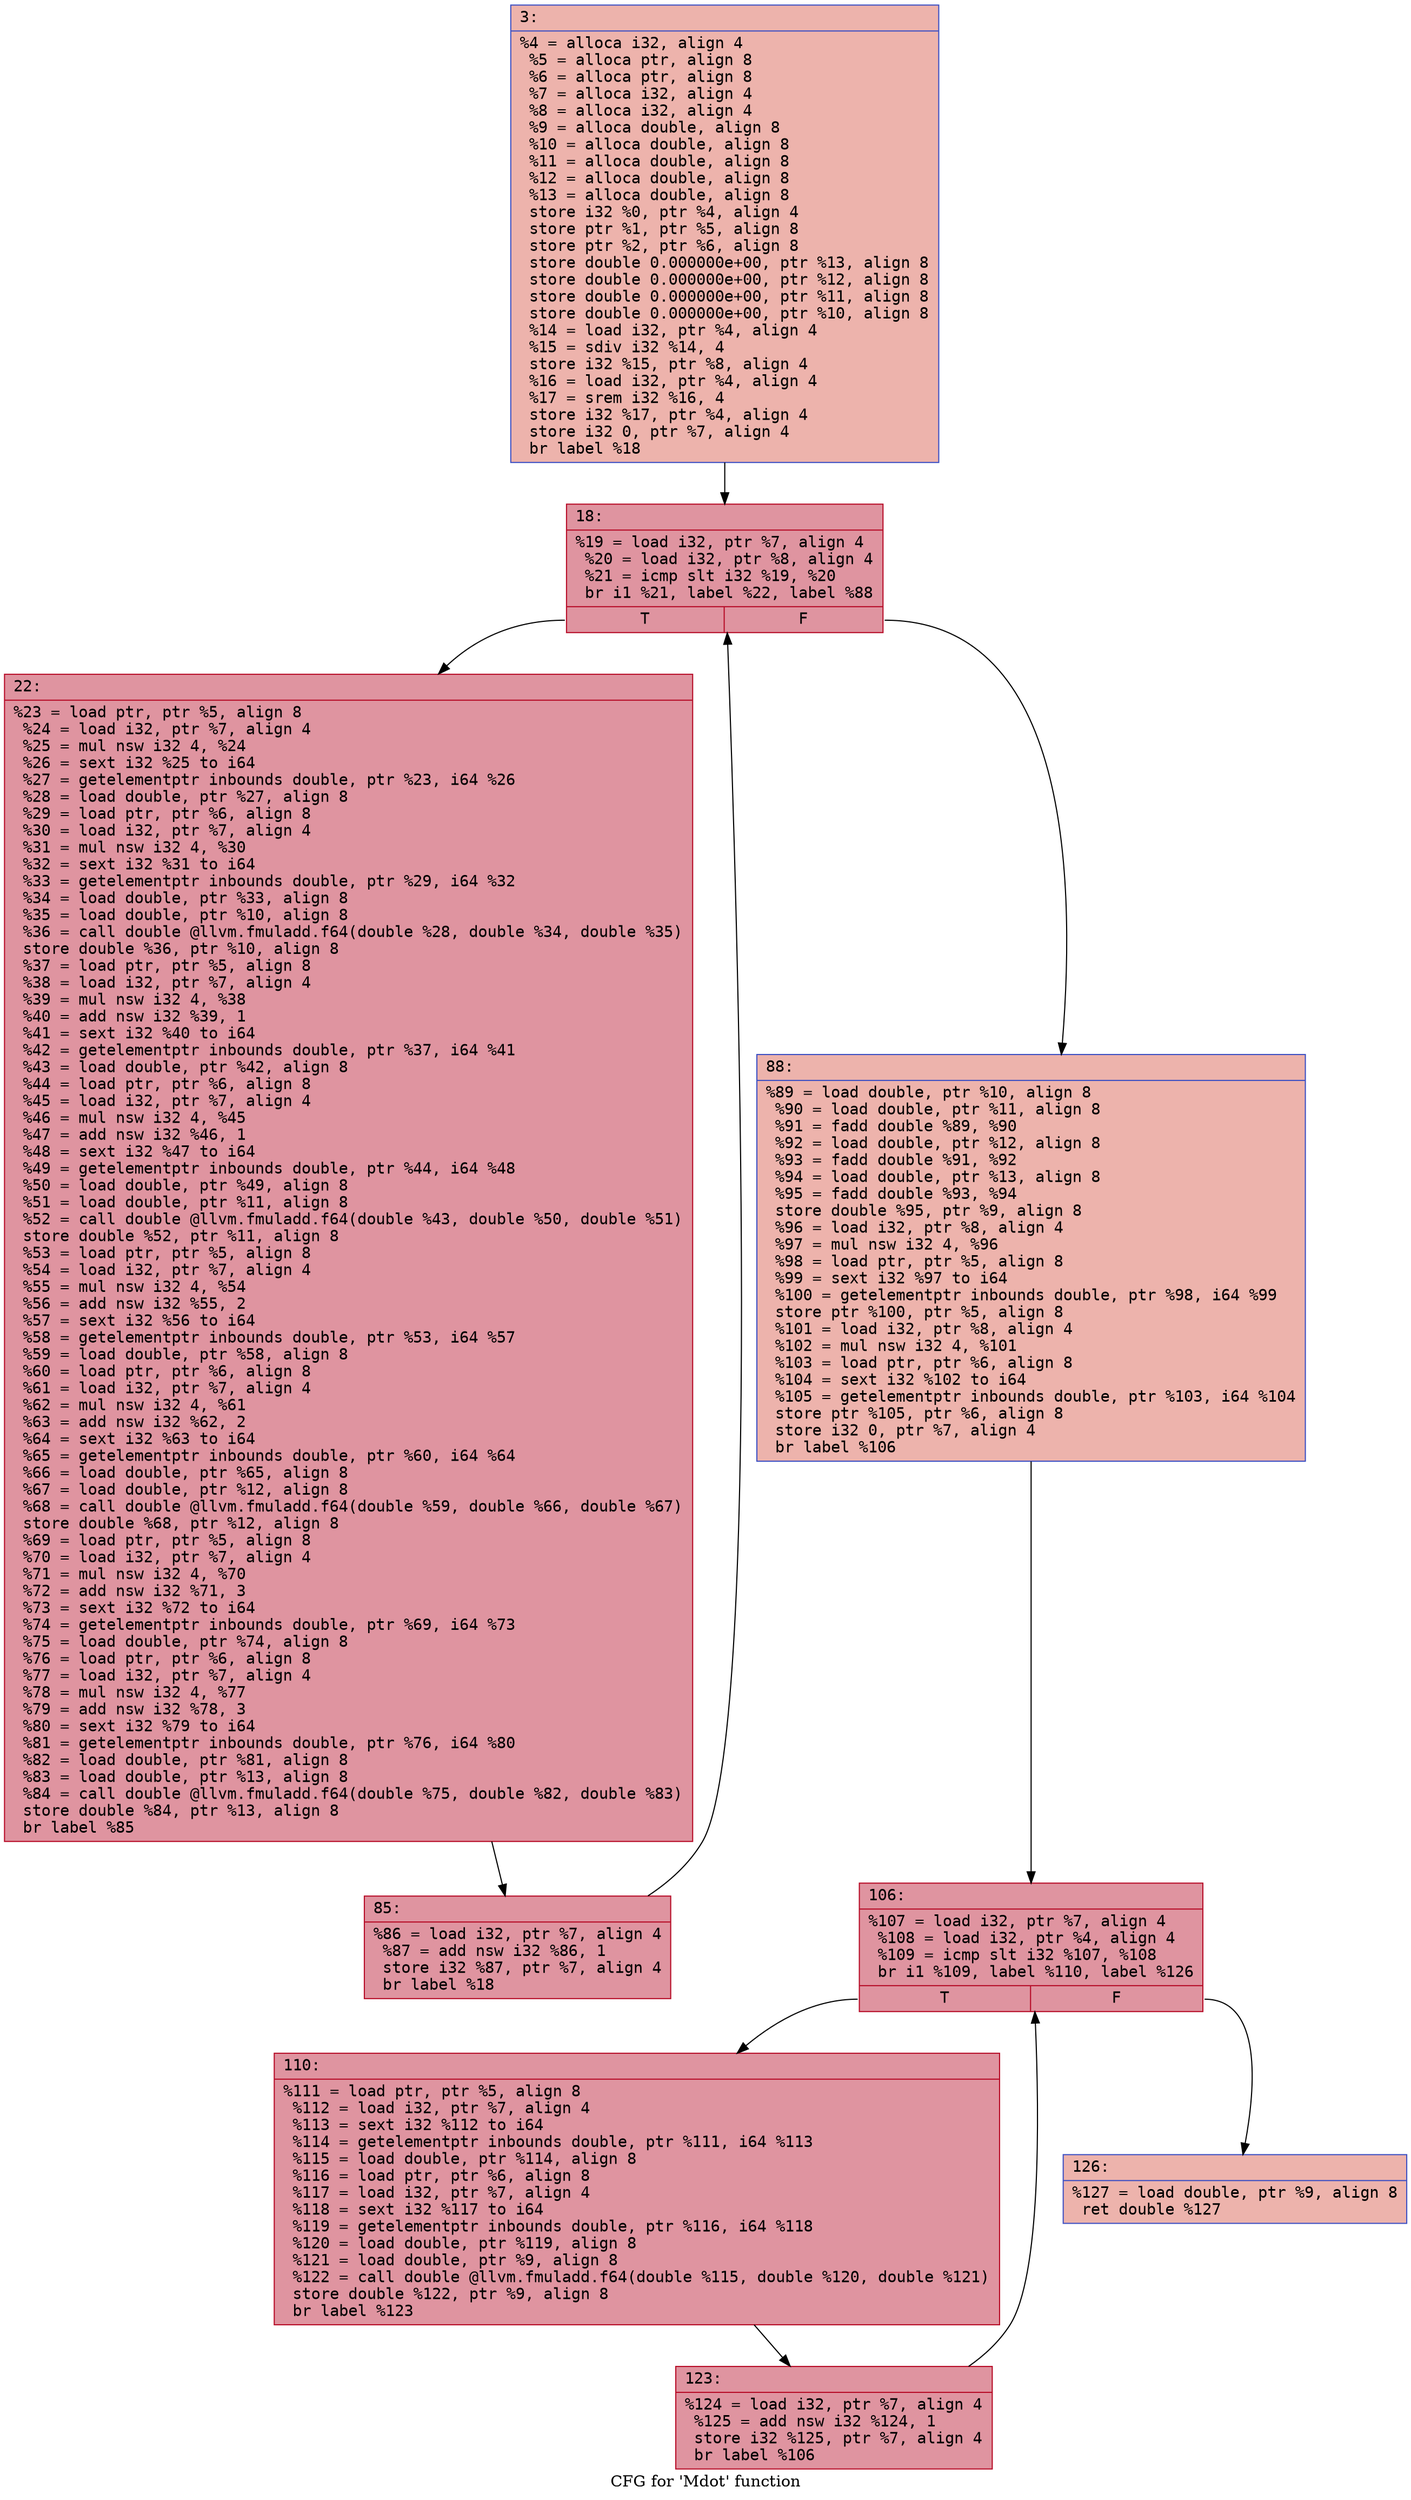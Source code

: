 digraph "CFG for 'Mdot' function" {
	label="CFG for 'Mdot' function";

	Node0x600002b5a8a0 [shape=record,color="#3d50c3ff", style=filled, fillcolor="#d6524470" fontname="Courier",label="{3:\l|  %4 = alloca i32, align 4\l  %5 = alloca ptr, align 8\l  %6 = alloca ptr, align 8\l  %7 = alloca i32, align 4\l  %8 = alloca i32, align 4\l  %9 = alloca double, align 8\l  %10 = alloca double, align 8\l  %11 = alloca double, align 8\l  %12 = alloca double, align 8\l  %13 = alloca double, align 8\l  store i32 %0, ptr %4, align 4\l  store ptr %1, ptr %5, align 8\l  store ptr %2, ptr %6, align 8\l  store double 0.000000e+00, ptr %13, align 8\l  store double 0.000000e+00, ptr %12, align 8\l  store double 0.000000e+00, ptr %11, align 8\l  store double 0.000000e+00, ptr %10, align 8\l  %14 = load i32, ptr %4, align 4\l  %15 = sdiv i32 %14, 4\l  store i32 %15, ptr %8, align 4\l  %16 = load i32, ptr %4, align 4\l  %17 = srem i32 %16, 4\l  store i32 %17, ptr %4, align 4\l  store i32 0, ptr %7, align 4\l  br label %18\l}"];
	Node0x600002b5a8a0 -> Node0x600002b5a8f0[tooltip="3 -> 18\nProbability 100.00%" ];
	Node0x600002b5a8f0 [shape=record,color="#b70d28ff", style=filled, fillcolor="#b70d2870" fontname="Courier",label="{18:\l|  %19 = load i32, ptr %7, align 4\l  %20 = load i32, ptr %8, align 4\l  %21 = icmp slt i32 %19, %20\l  br i1 %21, label %22, label %88\l|{<s0>T|<s1>F}}"];
	Node0x600002b5a8f0:s0 -> Node0x600002b5a940[tooltip="18 -> 22\nProbability 96.88%" ];
	Node0x600002b5a8f0:s1 -> Node0x600002b5a9e0[tooltip="18 -> 88\nProbability 3.12%" ];
	Node0x600002b5a940 [shape=record,color="#b70d28ff", style=filled, fillcolor="#b70d2870" fontname="Courier",label="{22:\l|  %23 = load ptr, ptr %5, align 8\l  %24 = load i32, ptr %7, align 4\l  %25 = mul nsw i32 4, %24\l  %26 = sext i32 %25 to i64\l  %27 = getelementptr inbounds double, ptr %23, i64 %26\l  %28 = load double, ptr %27, align 8\l  %29 = load ptr, ptr %6, align 8\l  %30 = load i32, ptr %7, align 4\l  %31 = mul nsw i32 4, %30\l  %32 = sext i32 %31 to i64\l  %33 = getelementptr inbounds double, ptr %29, i64 %32\l  %34 = load double, ptr %33, align 8\l  %35 = load double, ptr %10, align 8\l  %36 = call double @llvm.fmuladd.f64(double %28, double %34, double %35)\l  store double %36, ptr %10, align 8\l  %37 = load ptr, ptr %5, align 8\l  %38 = load i32, ptr %7, align 4\l  %39 = mul nsw i32 4, %38\l  %40 = add nsw i32 %39, 1\l  %41 = sext i32 %40 to i64\l  %42 = getelementptr inbounds double, ptr %37, i64 %41\l  %43 = load double, ptr %42, align 8\l  %44 = load ptr, ptr %6, align 8\l  %45 = load i32, ptr %7, align 4\l  %46 = mul nsw i32 4, %45\l  %47 = add nsw i32 %46, 1\l  %48 = sext i32 %47 to i64\l  %49 = getelementptr inbounds double, ptr %44, i64 %48\l  %50 = load double, ptr %49, align 8\l  %51 = load double, ptr %11, align 8\l  %52 = call double @llvm.fmuladd.f64(double %43, double %50, double %51)\l  store double %52, ptr %11, align 8\l  %53 = load ptr, ptr %5, align 8\l  %54 = load i32, ptr %7, align 4\l  %55 = mul nsw i32 4, %54\l  %56 = add nsw i32 %55, 2\l  %57 = sext i32 %56 to i64\l  %58 = getelementptr inbounds double, ptr %53, i64 %57\l  %59 = load double, ptr %58, align 8\l  %60 = load ptr, ptr %6, align 8\l  %61 = load i32, ptr %7, align 4\l  %62 = mul nsw i32 4, %61\l  %63 = add nsw i32 %62, 2\l  %64 = sext i32 %63 to i64\l  %65 = getelementptr inbounds double, ptr %60, i64 %64\l  %66 = load double, ptr %65, align 8\l  %67 = load double, ptr %12, align 8\l  %68 = call double @llvm.fmuladd.f64(double %59, double %66, double %67)\l  store double %68, ptr %12, align 8\l  %69 = load ptr, ptr %5, align 8\l  %70 = load i32, ptr %7, align 4\l  %71 = mul nsw i32 4, %70\l  %72 = add nsw i32 %71, 3\l  %73 = sext i32 %72 to i64\l  %74 = getelementptr inbounds double, ptr %69, i64 %73\l  %75 = load double, ptr %74, align 8\l  %76 = load ptr, ptr %6, align 8\l  %77 = load i32, ptr %7, align 4\l  %78 = mul nsw i32 4, %77\l  %79 = add nsw i32 %78, 3\l  %80 = sext i32 %79 to i64\l  %81 = getelementptr inbounds double, ptr %76, i64 %80\l  %82 = load double, ptr %81, align 8\l  %83 = load double, ptr %13, align 8\l  %84 = call double @llvm.fmuladd.f64(double %75, double %82, double %83)\l  store double %84, ptr %13, align 8\l  br label %85\l}"];
	Node0x600002b5a940 -> Node0x600002b5a990[tooltip="22 -> 85\nProbability 100.00%" ];
	Node0x600002b5a990 [shape=record,color="#b70d28ff", style=filled, fillcolor="#b70d2870" fontname="Courier",label="{85:\l|  %86 = load i32, ptr %7, align 4\l  %87 = add nsw i32 %86, 1\l  store i32 %87, ptr %7, align 4\l  br label %18\l}"];
	Node0x600002b5a990 -> Node0x600002b5a8f0[tooltip="85 -> 18\nProbability 100.00%" ];
	Node0x600002b5a9e0 [shape=record,color="#3d50c3ff", style=filled, fillcolor="#d6524470" fontname="Courier",label="{88:\l|  %89 = load double, ptr %10, align 8\l  %90 = load double, ptr %11, align 8\l  %91 = fadd double %89, %90\l  %92 = load double, ptr %12, align 8\l  %93 = fadd double %91, %92\l  %94 = load double, ptr %13, align 8\l  %95 = fadd double %93, %94\l  store double %95, ptr %9, align 8\l  %96 = load i32, ptr %8, align 4\l  %97 = mul nsw i32 4, %96\l  %98 = load ptr, ptr %5, align 8\l  %99 = sext i32 %97 to i64\l  %100 = getelementptr inbounds double, ptr %98, i64 %99\l  store ptr %100, ptr %5, align 8\l  %101 = load i32, ptr %8, align 4\l  %102 = mul nsw i32 4, %101\l  %103 = load ptr, ptr %6, align 8\l  %104 = sext i32 %102 to i64\l  %105 = getelementptr inbounds double, ptr %103, i64 %104\l  store ptr %105, ptr %6, align 8\l  store i32 0, ptr %7, align 4\l  br label %106\l}"];
	Node0x600002b5a9e0 -> Node0x600002b5aa30[tooltip="88 -> 106\nProbability 100.00%" ];
	Node0x600002b5aa30 [shape=record,color="#b70d28ff", style=filled, fillcolor="#b70d2870" fontname="Courier",label="{106:\l|  %107 = load i32, ptr %7, align 4\l  %108 = load i32, ptr %4, align 4\l  %109 = icmp slt i32 %107, %108\l  br i1 %109, label %110, label %126\l|{<s0>T|<s1>F}}"];
	Node0x600002b5aa30:s0 -> Node0x600002b5aa80[tooltip="106 -> 110\nProbability 96.88%" ];
	Node0x600002b5aa30:s1 -> Node0x600002b5ab20[tooltip="106 -> 126\nProbability 3.12%" ];
	Node0x600002b5aa80 [shape=record,color="#b70d28ff", style=filled, fillcolor="#b70d2870" fontname="Courier",label="{110:\l|  %111 = load ptr, ptr %5, align 8\l  %112 = load i32, ptr %7, align 4\l  %113 = sext i32 %112 to i64\l  %114 = getelementptr inbounds double, ptr %111, i64 %113\l  %115 = load double, ptr %114, align 8\l  %116 = load ptr, ptr %6, align 8\l  %117 = load i32, ptr %7, align 4\l  %118 = sext i32 %117 to i64\l  %119 = getelementptr inbounds double, ptr %116, i64 %118\l  %120 = load double, ptr %119, align 8\l  %121 = load double, ptr %9, align 8\l  %122 = call double @llvm.fmuladd.f64(double %115, double %120, double %121)\l  store double %122, ptr %9, align 8\l  br label %123\l}"];
	Node0x600002b5aa80 -> Node0x600002b5aad0[tooltip="110 -> 123\nProbability 100.00%" ];
	Node0x600002b5aad0 [shape=record,color="#b70d28ff", style=filled, fillcolor="#b70d2870" fontname="Courier",label="{123:\l|  %124 = load i32, ptr %7, align 4\l  %125 = add nsw i32 %124, 1\l  store i32 %125, ptr %7, align 4\l  br label %106\l}"];
	Node0x600002b5aad0 -> Node0x600002b5aa30[tooltip="123 -> 106\nProbability 100.00%" ];
	Node0x600002b5ab20 [shape=record,color="#3d50c3ff", style=filled, fillcolor="#d6524470" fontname="Courier",label="{126:\l|  %127 = load double, ptr %9, align 8\l  ret double %127\l}"];
}
